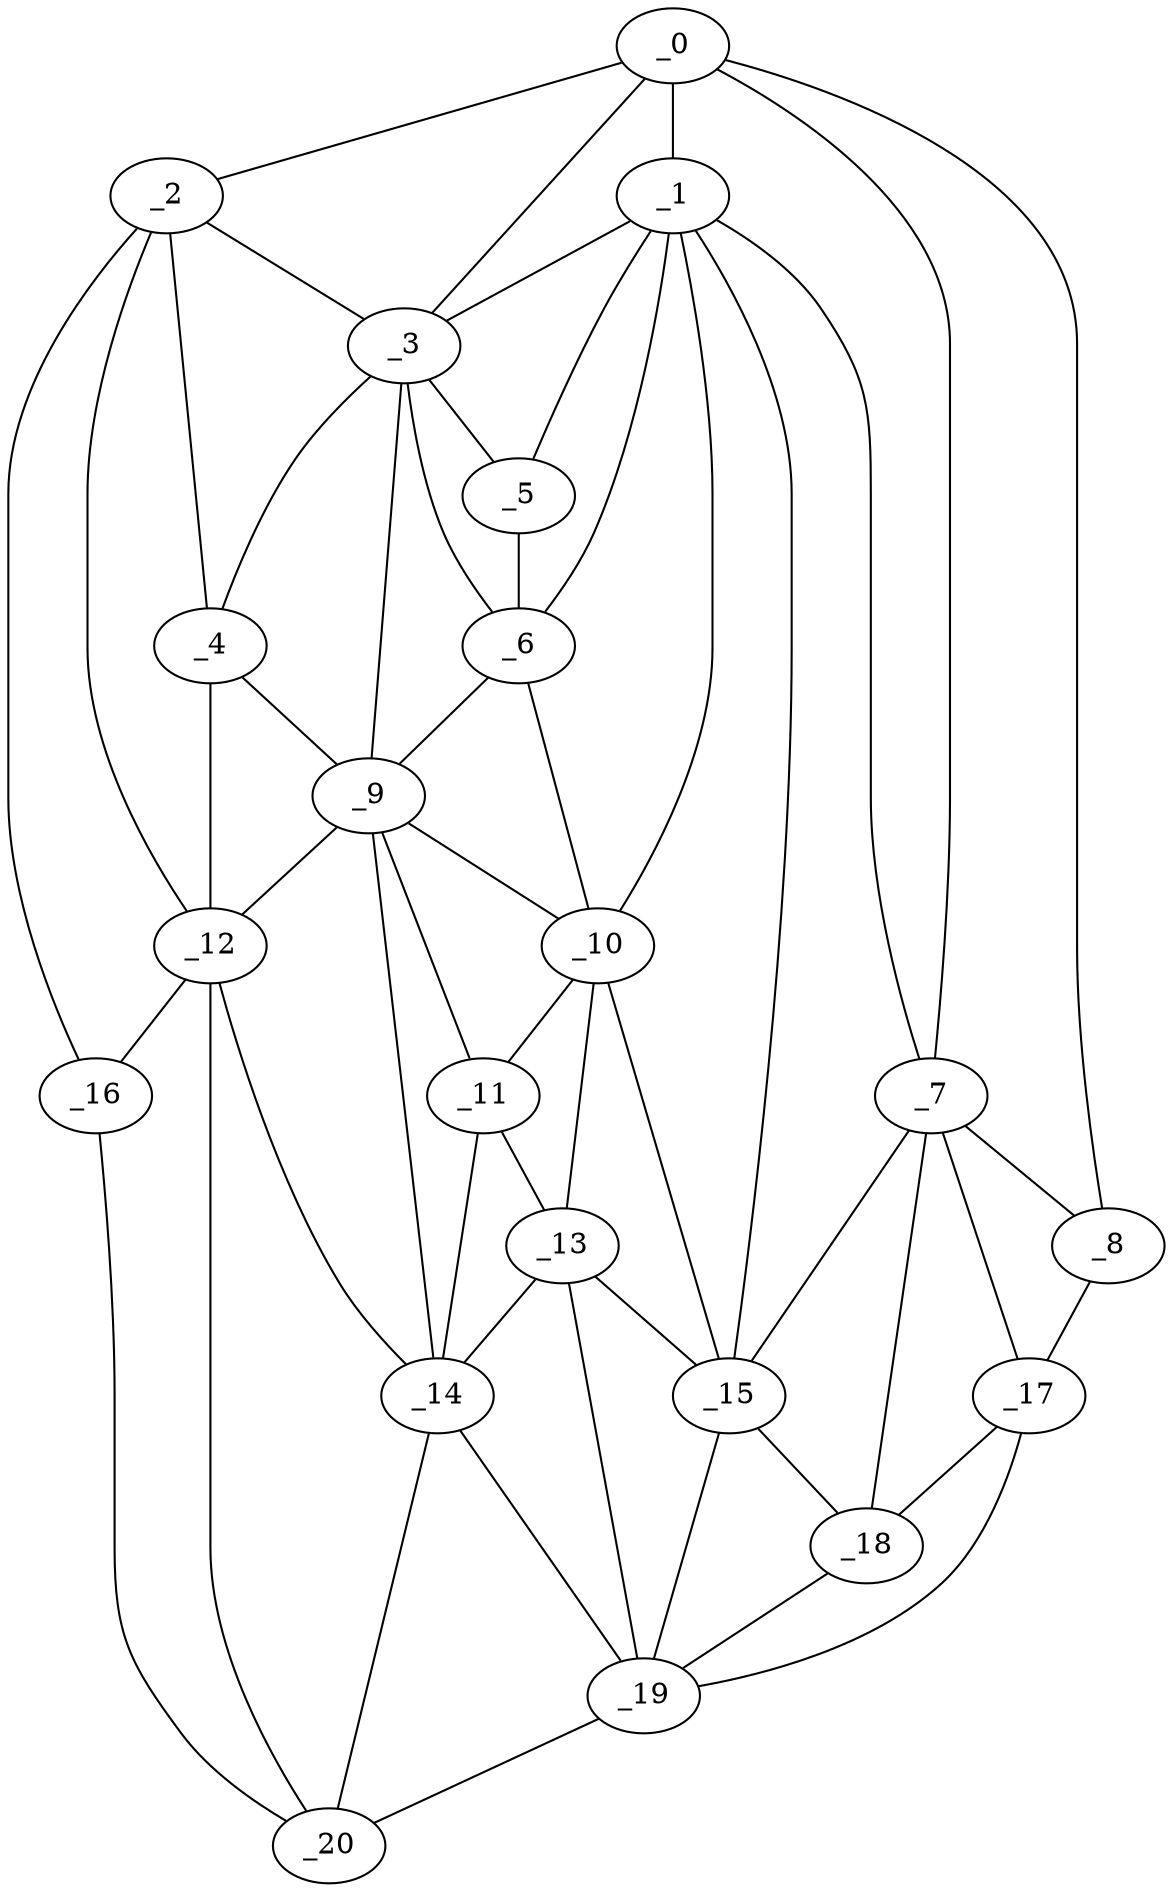 graph "obj13__50.gxl" {
	_0	 [x=37,
		y=25];
	_1	 [x=38,
		y=31];
	_0 -- _1	 [valence=2];
	_2	 [x=39,
		y=105];
	_0 -- _2	 [valence=1];
	_3	 [x=41,
		y=64];
	_0 -- _3	 [valence=2];
	_7	 [x=51,
		y=19];
	_0 -- _7	 [valence=2];
	_8	 [x=54,
		y=5];
	_0 -- _8	 [valence=1];
	_1 -- _3	 [valence=2];
	_5	 [x=43,
		y=56];
	_1 -- _5	 [valence=2];
	_6	 [x=47,
		y=55];
	_1 -- _6	 [valence=1];
	_1 -- _7	 [valence=2];
	_10	 [x=59,
		y=55];
	_1 -- _10	 [valence=2];
	_15	 [x=70,
		y=42];
	_1 -- _15	 [valence=2];
	_2 -- _3	 [valence=1];
	_4	 [x=42,
		y=98];
	_2 -- _4	 [valence=1];
	_12	 [x=61,
		y=104];
	_2 -- _12	 [valence=2];
	_16	 [x=71,
		y=117];
	_2 -- _16	 [valence=1];
	_3 -- _4	 [valence=2];
	_3 -- _5	 [valence=1];
	_3 -- _6	 [valence=1];
	_9	 [x=54,
		y=66];
	_3 -- _9	 [valence=2];
	_4 -- _9	 [valence=1];
	_4 -- _12	 [valence=2];
	_5 -- _6	 [valence=2];
	_6 -- _9	 [valence=2];
	_6 -- _10	 [valence=1];
	_7 -- _8	 [valence=1];
	_7 -- _15	 [valence=1];
	_17	 [x=76,
		y=5];
	_7 -- _17	 [valence=2];
	_18	 [x=79,
		y=24];
	_7 -- _18	 [valence=2];
	_8 -- _17	 [valence=1];
	_9 -- _10	 [valence=1];
	_11	 [x=60,
		y=64];
	_9 -- _11	 [valence=2];
	_9 -- _12	 [valence=1];
	_14	 [x=67,
		y=65];
	_9 -- _14	 [valence=2];
	_10 -- _11	 [valence=2];
	_13	 [x=66,
		y=54];
	_10 -- _13	 [valence=2];
	_10 -- _15	 [valence=2];
	_11 -- _13	 [valence=1];
	_11 -- _14	 [valence=1];
	_12 -- _14	 [valence=2];
	_12 -- _16	 [valence=2];
	_20	 [x=93,
		y=121];
	_12 -- _20	 [valence=1];
	_13 -- _14	 [valence=2];
	_13 -- _15	 [valence=2];
	_19	 [x=93,
		y=33];
	_13 -- _19	 [valence=2];
	_14 -- _19	 [valence=1];
	_14 -- _20	 [valence=2];
	_15 -- _18	 [valence=2];
	_15 -- _19	 [valence=1];
	_16 -- _20	 [valence=1];
	_17 -- _18	 [valence=2];
	_17 -- _19	 [valence=1];
	_18 -- _19	 [valence=2];
	_19 -- _20	 [valence=1];
}
